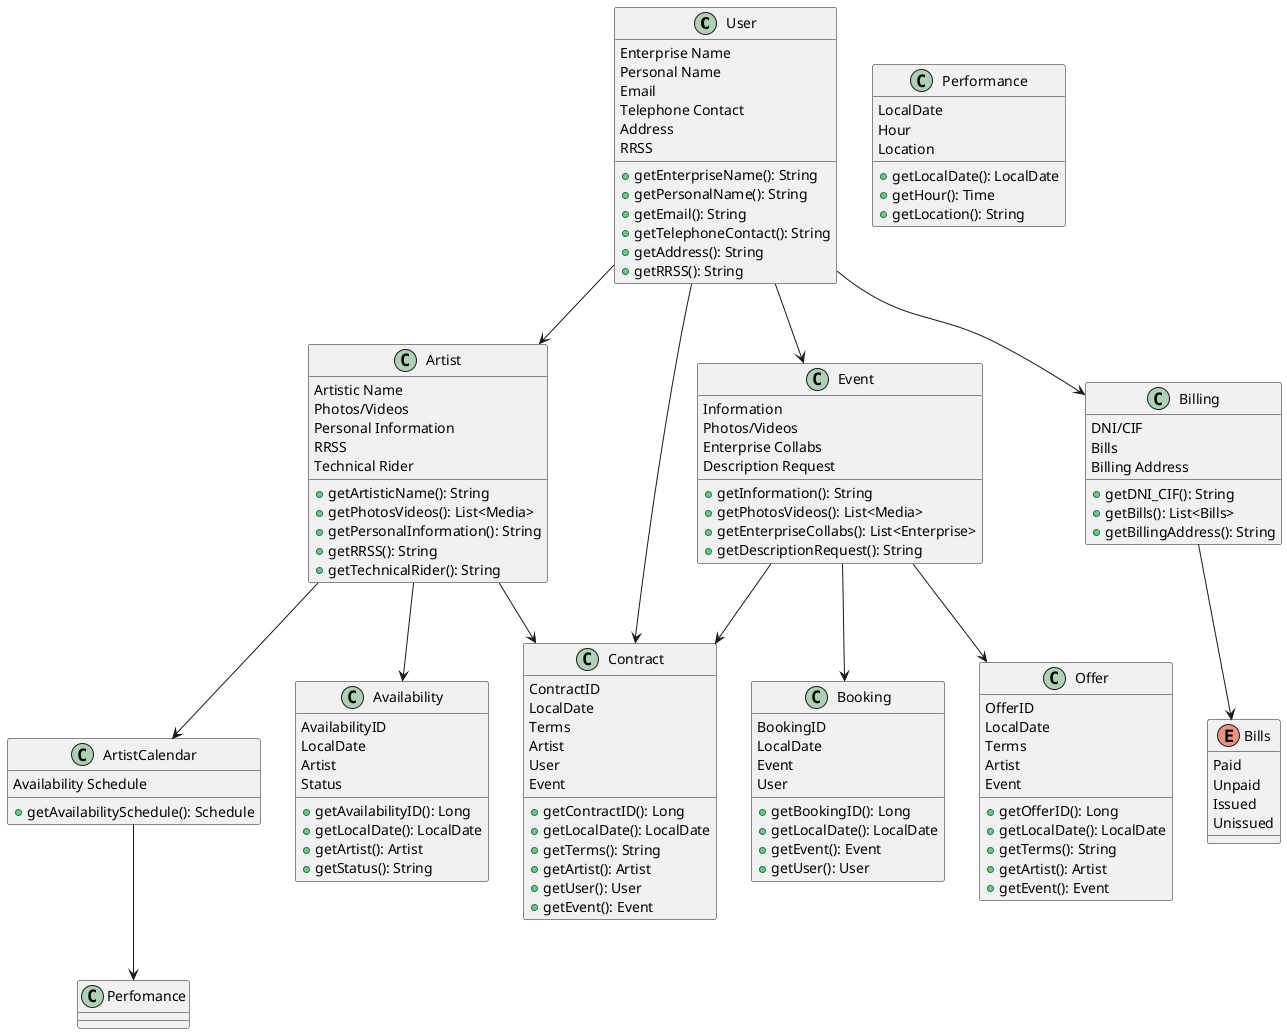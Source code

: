 @startuml

User --> Artist
Artist --> ArtistCalendar
User --> Event
User --> Billing
Billing --> Bills
ArtistCalendar --> Perfomance
Event --> Contract
Artist --> Contract
User --> Contract
Event --> Booking
Artist --> Availability
Event --> Offer

class User {
    Enterprise Name
    Personal Name
    Email
    Telephone Contact
    Address
    RRSS
    + getEnterpriseName(): String
    + getPersonalName(): String
    + getEmail(): String
    + getTelephoneContact(): String
    + getAddress(): String
    + getRRSS(): String
}

class Artist {
    Artistic Name
    Photos/Videos
    Personal Information
    RRSS
    Technical Rider
    + getArtisticName(): String
    + getPhotosVideos(): List<Media>
    + getPersonalInformation(): String
    + getRRSS(): String
    + getTechnicalRider(): String
}

class ArtistCalendar {
    Availability Schedule
    + getAvailabilitySchedule(): Schedule
}

class Performance {
    LocalDate
    Hour
    Location
    + getLocalDate(): LocalDate
    + getHour(): Time
    + getLocation(): String
}

class Event {
    Information
    Photos/Videos
    Enterprise Collabs
    Description Request
    + getInformation(): String
    + getPhotosVideos(): List<Media>
    + getEnterpriseCollabs(): List<Enterprise>
    + getDescriptionRequest(): String
}

class Contract {
    ContractID
    LocalDate
    Terms
    Artist
    User
    Event
    + getContractID(): Long
    + getLocalDate(): LocalDate
    + getTerms(): String
    + getArtist(): Artist
    + getUser(): User
    + getEvent(): Event
}

class Booking {
    BookingID
    LocalDate
    Event
    User
    + getBookingID(): Long
    + getLocalDate(): LocalDate
    + getEvent(): Event
    + getUser(): User
}

class Availability {
    AvailabilityID
    LocalDate
    Artist
    Status
    + getAvailabilityID(): Long
    + getLocalDate(): LocalDate
    + getArtist(): Artist
    + getStatus(): String
}

class Offer {
    OfferID
    LocalDate
    Terms
    Artist
    Event
    + getOfferID(): Long
    + getLocalDate(): LocalDate
    + getTerms(): String
    + getArtist(): Artist
    + getEvent(): Event
}

class Billing {
    DNI/CIF
    Bills
    Billing Address
    + getDNI_CIF(): String
    + getBills(): List<Bills>
    + getBillingAddress(): String
}

enum Bills {
    Paid
    Unpaid
    Issued
    Unissued
}

@enduml